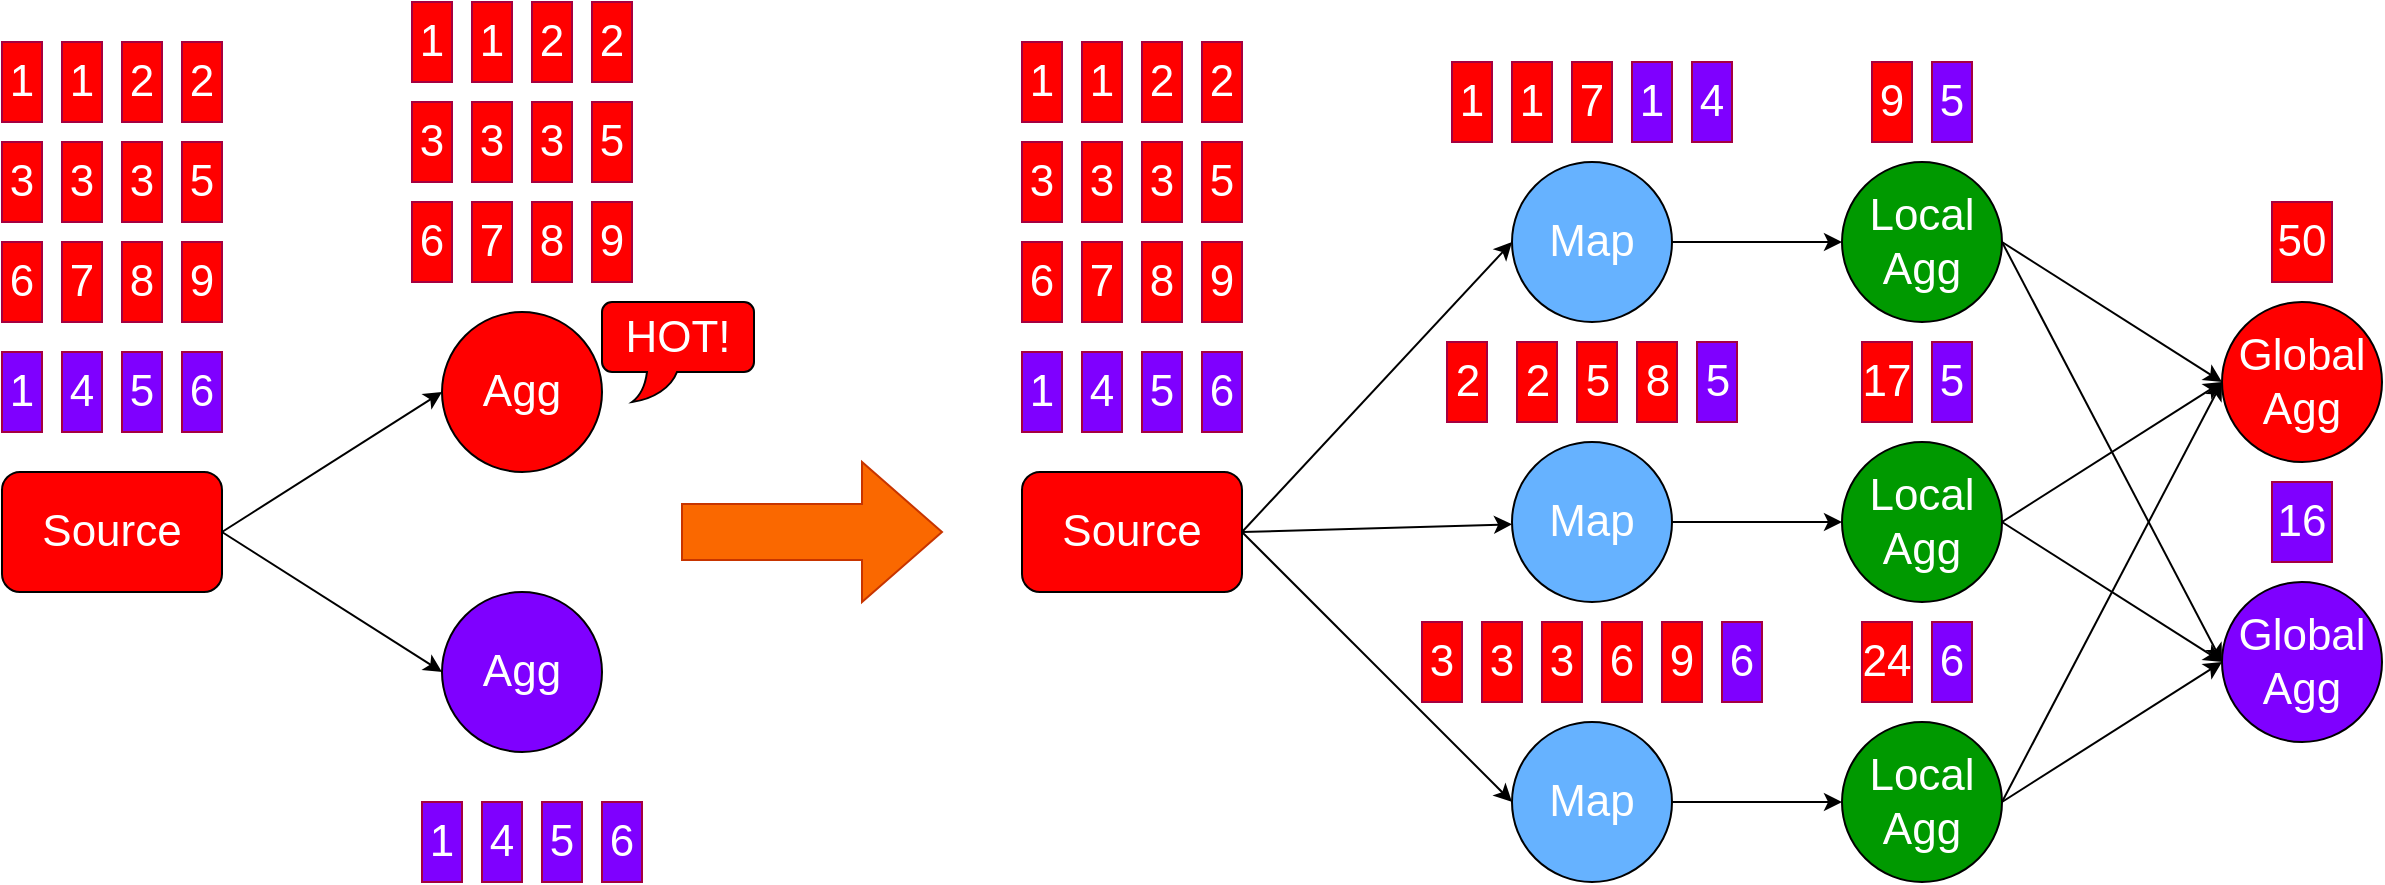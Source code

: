 <mxfile version="14.6.12" type="github">
  <diagram id="zXwTcbwHXeY-4p3rWh2A" name="Page-1">
    <mxGraphModel dx="1550" dy="868" grid="1" gridSize="10" guides="1" tooltips="1" connect="1" arrows="1" fold="1" page="1" pageScale="1" pageWidth="827" pageHeight="1169" math="0" shadow="0">
      <root>
        <mxCell id="0" />
        <mxCell id="1" parent="0" />
        <mxCell id="IjU1m3otz2W7L9WKnDXW-1" value="1" style="rounded=0;whiteSpace=wrap;html=1;strokeColor=#A50040;fontColor=#ffffff;fillColor=#FF0000;fontSize=22;" vertex="1" parent="1">
          <mxGeometry x="80" y="160" width="20" height="40" as="geometry" />
        </mxCell>
        <mxCell id="IjU1m3otz2W7L9WKnDXW-2" value="1" style="rounded=0;whiteSpace=wrap;html=1;strokeColor=#A50040;fontColor=#ffffff;fillColor=#FF0000;fontSize=22;" vertex="1" parent="1">
          <mxGeometry x="110" y="160" width="20" height="40" as="geometry" />
        </mxCell>
        <mxCell id="IjU1m3otz2W7L9WKnDXW-3" value="2" style="rounded=0;whiteSpace=wrap;html=1;strokeColor=#A50040;fontColor=#ffffff;fillColor=#FF0000;fontSize=22;" vertex="1" parent="1">
          <mxGeometry x="140" y="160" width="20" height="40" as="geometry" />
        </mxCell>
        <mxCell id="IjU1m3otz2W7L9WKnDXW-4" value="2" style="rounded=0;whiteSpace=wrap;html=1;strokeColor=#A50040;fontColor=#ffffff;fillColor=#FF0000;fontSize=22;" vertex="1" parent="1">
          <mxGeometry x="170" y="160" width="20" height="40" as="geometry" />
        </mxCell>
        <mxCell id="IjU1m3otz2W7L9WKnDXW-5" value="3" style="rounded=0;whiteSpace=wrap;html=1;strokeColor=#A50040;fontColor=#ffffff;fillColor=#FF0000;fontSize=22;" vertex="1" parent="1">
          <mxGeometry x="80" y="210" width="20" height="40" as="geometry" />
        </mxCell>
        <mxCell id="IjU1m3otz2W7L9WKnDXW-6" value="3" style="rounded=0;whiteSpace=wrap;html=1;strokeColor=#A50040;fontColor=#ffffff;fillColor=#FF0000;fontSize=22;" vertex="1" parent="1">
          <mxGeometry x="110" y="210" width="20" height="40" as="geometry" />
        </mxCell>
        <mxCell id="IjU1m3otz2W7L9WKnDXW-7" value="3" style="rounded=0;whiteSpace=wrap;html=1;strokeColor=#A50040;fontColor=#ffffff;fillColor=#FF0000;fontSize=22;" vertex="1" parent="1">
          <mxGeometry x="140" y="210" width="20" height="40" as="geometry" />
        </mxCell>
        <mxCell id="IjU1m3otz2W7L9WKnDXW-8" value="5" style="rounded=0;whiteSpace=wrap;html=1;strokeColor=#A50040;fontColor=#ffffff;fillColor=#FF0000;fontSize=22;" vertex="1" parent="1">
          <mxGeometry x="170" y="210" width="20" height="40" as="geometry" />
        </mxCell>
        <mxCell id="IjU1m3otz2W7L9WKnDXW-9" value="6" style="rounded=0;whiteSpace=wrap;html=1;strokeColor=#A50040;fontColor=#ffffff;fillColor=#FF0000;fontSize=22;" vertex="1" parent="1">
          <mxGeometry x="80" y="260" width="20" height="40" as="geometry" />
        </mxCell>
        <mxCell id="IjU1m3otz2W7L9WKnDXW-10" value="7" style="rounded=0;whiteSpace=wrap;html=1;strokeColor=#A50040;fontColor=#ffffff;fillColor=#FF0000;fontSize=22;" vertex="1" parent="1">
          <mxGeometry x="110" y="260" width="20" height="40" as="geometry" />
        </mxCell>
        <mxCell id="IjU1m3otz2W7L9WKnDXW-11" value="8" style="rounded=0;whiteSpace=wrap;html=1;strokeColor=#A50040;fontColor=#ffffff;fillColor=#FF0000;fontSize=22;" vertex="1" parent="1">
          <mxGeometry x="140" y="260" width="20" height="40" as="geometry" />
        </mxCell>
        <mxCell id="IjU1m3otz2W7L9WKnDXW-12" value="9" style="rounded=0;whiteSpace=wrap;html=1;strokeColor=#A50040;fontColor=#ffffff;fillColor=#FF0000;fontSize=22;" vertex="1" parent="1">
          <mxGeometry x="170" y="260" width="20" height="40" as="geometry" />
        </mxCell>
        <mxCell id="IjU1m3otz2W7L9WKnDXW-13" value="Source" style="rounded=1;whiteSpace=wrap;html=1;fontSize=22;fillColor=#FF0000;fontColor=#FFFFFF;" vertex="1" parent="1">
          <mxGeometry x="80" y="375" width="110" height="60" as="geometry" />
        </mxCell>
        <mxCell id="IjU1m3otz2W7L9WKnDXW-145" style="edgeStyle=orthogonalEdgeStyle;rounded=0;orthogonalLoop=1;jettySize=auto;html=1;fontSize=22;fontColor=#FFFFFF;" edge="1" parent="1" source="IjU1m3otz2W7L9WKnDXW-14" target="IjU1m3otz2W7L9WKnDXW-134">
          <mxGeometry relative="1" as="geometry" />
        </mxCell>
        <mxCell id="IjU1m3otz2W7L9WKnDXW-14" value="Map" style="ellipse;whiteSpace=wrap;html=1;aspect=fixed;fontSize=22;fontColor=#FFFFFF;fillColor=#66B2FF;" vertex="1" parent="1">
          <mxGeometry x="835" y="220" width="80" height="80" as="geometry" />
        </mxCell>
        <mxCell id="IjU1m3otz2W7L9WKnDXW-15" value="Map" style="ellipse;whiteSpace=wrap;html=1;aspect=fixed;fontSize=22;fontColor=#FFFFFF;fillColor=#66B2FF;" vertex="1" parent="1">
          <mxGeometry x="835" y="360" width="80" height="80" as="geometry" />
        </mxCell>
        <mxCell id="IjU1m3otz2W7L9WKnDXW-146" style="edgeStyle=orthogonalEdgeStyle;rounded=0;orthogonalLoop=1;jettySize=auto;html=1;entryX=0;entryY=0.5;entryDx=0;entryDy=0;fontSize=22;fontColor=#FFFFFF;" edge="1" parent="1" source="IjU1m3otz2W7L9WKnDXW-20" target="IjU1m3otz2W7L9WKnDXW-140">
          <mxGeometry relative="1" as="geometry" />
        </mxCell>
        <mxCell id="IjU1m3otz2W7L9WKnDXW-20" value="Map" style="ellipse;whiteSpace=wrap;html=1;aspect=fixed;fontSize=22;fillColor=#66B2FF;fontColor=#FFFFFF;" vertex="1" parent="1">
          <mxGeometry x="835" y="500" width="80" height="80" as="geometry" />
        </mxCell>
        <mxCell id="IjU1m3otz2W7L9WKnDXW-21" value="1" style="rounded=0;whiteSpace=wrap;html=1;strokeColor=#A50040;fontColor=#ffffff;fillColor=#FF0000;fontSize=22;" vertex="1" parent="1">
          <mxGeometry x="80" y="160" width="20" height="40" as="geometry" />
        </mxCell>
        <mxCell id="IjU1m3otz2W7L9WKnDXW-22" value="1" style="rounded=0;whiteSpace=wrap;html=1;strokeColor=#A50040;fontColor=#ffffff;fillColor=#FF0000;fontSize=22;" vertex="1" parent="1">
          <mxGeometry x="110" y="160" width="20" height="40" as="geometry" />
        </mxCell>
        <mxCell id="IjU1m3otz2W7L9WKnDXW-23" value="7" style="rounded=0;whiteSpace=wrap;html=1;strokeColor=#A50040;fontColor=#ffffff;fillColor=#FF0000;fontSize=22;" vertex="1" parent="1">
          <mxGeometry x="865" y="170" width="20" height="40" as="geometry" />
        </mxCell>
        <mxCell id="IjU1m3otz2W7L9WKnDXW-24" value="1" style="rounded=0;whiteSpace=wrap;html=1;strokeColor=#A50040;fontColor=#ffffff;fillColor=#FF0000;fontSize=22;" vertex="1" parent="1">
          <mxGeometry x="805" y="170" width="20" height="40" as="geometry" />
        </mxCell>
        <mxCell id="IjU1m3otz2W7L9WKnDXW-25" value="1" style="rounded=0;whiteSpace=wrap;html=1;strokeColor=#A50040;fontColor=#ffffff;fillColor=#FF0000;fontSize=22;" vertex="1" parent="1">
          <mxGeometry x="835" y="170" width="20" height="40" as="geometry" />
        </mxCell>
        <mxCell id="IjU1m3otz2W7L9WKnDXW-28" value="2" style="rounded=0;whiteSpace=wrap;html=1;strokeColor=#A50040;fontColor=#ffffff;fillColor=#FF0000;fontSize=22;" vertex="1" parent="1">
          <mxGeometry x="802.5" y="310" width="20" height="40" as="geometry" />
        </mxCell>
        <mxCell id="IjU1m3otz2W7L9WKnDXW-29" value="2" style="rounded=0;whiteSpace=wrap;html=1;strokeColor=#A50040;fontColor=#ffffff;fillColor=#FF0000;fontSize=22;" vertex="1" parent="1">
          <mxGeometry x="837.5" y="310" width="20" height="40" as="geometry" />
        </mxCell>
        <mxCell id="IjU1m3otz2W7L9WKnDXW-30" value="5" style="rounded=0;whiteSpace=wrap;html=1;strokeColor=#A50040;fontColor=#ffffff;fillColor=#FF0000;fontSize=22;" vertex="1" parent="1">
          <mxGeometry x="867.5" y="310" width="20" height="40" as="geometry" />
        </mxCell>
        <mxCell id="IjU1m3otz2W7L9WKnDXW-31" value="8" style="rounded=0;whiteSpace=wrap;html=1;strokeColor=#A50040;fontColor=#ffffff;fillColor=#FF0000;fontSize=22;" vertex="1" parent="1">
          <mxGeometry x="897.5" y="310" width="20" height="40" as="geometry" />
        </mxCell>
        <mxCell id="IjU1m3otz2W7L9WKnDXW-36" value="&lt;font color=&quot;#ffffff&quot;&gt;Agg&lt;/font&gt;" style="ellipse;whiteSpace=wrap;html=1;aspect=fixed;fontSize=22;fillColor=#FF0000;" vertex="1" parent="1">
          <mxGeometry x="300" y="295" width="80" height="80" as="geometry" />
        </mxCell>
        <mxCell id="IjU1m3otz2W7L9WKnDXW-37" value="1" style="rounded=0;whiteSpace=wrap;html=1;strokeColor=#A50040;fontColor=#ffffff;fontSize=22;fillColor=#7F00FF;" vertex="1" parent="1">
          <mxGeometry x="80" y="315" width="20" height="40" as="geometry" />
        </mxCell>
        <mxCell id="IjU1m3otz2W7L9WKnDXW-38" value="4" style="rounded=0;whiteSpace=wrap;html=1;strokeColor=#A50040;fontColor=#ffffff;fontSize=22;fillColor=#7F00FF;" vertex="1" parent="1">
          <mxGeometry x="110" y="315" width="20" height="40" as="geometry" />
        </mxCell>
        <mxCell id="IjU1m3otz2W7L9WKnDXW-39" value="5" style="rounded=0;whiteSpace=wrap;html=1;strokeColor=#A50040;fontColor=#ffffff;fontSize=22;fillColor=#7F00FF;" vertex="1" parent="1">
          <mxGeometry x="140" y="315" width="20" height="40" as="geometry" />
        </mxCell>
        <mxCell id="IjU1m3otz2W7L9WKnDXW-40" value="6" style="rounded=0;whiteSpace=wrap;html=1;strokeColor=#A50040;fontColor=#ffffff;fontSize=22;fillColor=#7F00FF;" vertex="1" parent="1">
          <mxGeometry x="170" y="315" width="20" height="40" as="geometry" />
        </mxCell>
        <mxCell id="IjU1m3otz2W7L9WKnDXW-41" value="Agg" style="ellipse;whiteSpace=wrap;html=1;aspect=fixed;fontSize=22;fillColor=#7F00FF;fontColor=#FFFFFF;" vertex="1" parent="1">
          <mxGeometry x="300" y="435" width="80" height="80" as="geometry" />
        </mxCell>
        <mxCell id="IjU1m3otz2W7L9WKnDXW-42" value="1" style="rounded=0;whiteSpace=wrap;html=1;strokeColor=#A50040;fontColor=#ffffff;fillColor=#FF0000;fontSize=22;" vertex="1" parent="1">
          <mxGeometry x="285" y="140" width="20" height="40" as="geometry" />
        </mxCell>
        <mxCell id="IjU1m3otz2W7L9WKnDXW-43" value="1" style="rounded=0;whiteSpace=wrap;html=1;strokeColor=#A50040;fontColor=#ffffff;fillColor=#FF0000;fontSize=22;" vertex="1" parent="1">
          <mxGeometry x="315" y="140" width="20" height="40" as="geometry" />
        </mxCell>
        <mxCell id="IjU1m3otz2W7L9WKnDXW-44" value="2" style="rounded=0;whiteSpace=wrap;html=1;strokeColor=#A50040;fontColor=#ffffff;fillColor=#FF0000;fontSize=22;" vertex="1" parent="1">
          <mxGeometry x="345" y="140" width="20" height="40" as="geometry" />
        </mxCell>
        <mxCell id="IjU1m3otz2W7L9WKnDXW-45" value="2" style="rounded=0;whiteSpace=wrap;html=1;strokeColor=#A50040;fontColor=#ffffff;fillColor=#FF0000;fontSize=22;" vertex="1" parent="1">
          <mxGeometry x="375" y="140" width="20" height="40" as="geometry" />
        </mxCell>
        <mxCell id="IjU1m3otz2W7L9WKnDXW-46" value="3" style="rounded=0;whiteSpace=wrap;html=1;strokeColor=#A50040;fontColor=#ffffff;fillColor=#FF0000;fontSize=22;" vertex="1" parent="1">
          <mxGeometry x="285" y="190" width="20" height="40" as="geometry" />
        </mxCell>
        <mxCell id="IjU1m3otz2W7L9WKnDXW-47" value="3" style="rounded=0;whiteSpace=wrap;html=1;strokeColor=#A50040;fontColor=#ffffff;fillColor=#FF0000;fontSize=22;" vertex="1" parent="1">
          <mxGeometry x="315" y="190" width="20" height="40" as="geometry" />
        </mxCell>
        <mxCell id="IjU1m3otz2W7L9WKnDXW-48" value="3" style="rounded=0;whiteSpace=wrap;html=1;strokeColor=#A50040;fontColor=#ffffff;fillColor=#FF0000;fontSize=22;" vertex="1" parent="1">
          <mxGeometry x="345" y="190" width="20" height="40" as="geometry" />
        </mxCell>
        <mxCell id="IjU1m3otz2W7L9WKnDXW-49" value="5" style="rounded=0;whiteSpace=wrap;html=1;strokeColor=#A50040;fontColor=#ffffff;fillColor=#FF0000;fontSize=22;" vertex="1" parent="1">
          <mxGeometry x="375" y="190" width="20" height="40" as="geometry" />
        </mxCell>
        <mxCell id="IjU1m3otz2W7L9WKnDXW-50" value="6" style="rounded=0;whiteSpace=wrap;html=1;strokeColor=#A50040;fontColor=#ffffff;fillColor=#FF0000;fontSize=22;" vertex="1" parent="1">
          <mxGeometry x="285" y="240" width="20" height="40" as="geometry" />
        </mxCell>
        <mxCell id="IjU1m3otz2W7L9WKnDXW-51" value="7" style="rounded=0;whiteSpace=wrap;html=1;strokeColor=#A50040;fontColor=#ffffff;fontSize=22;fillColor=#FF0000;" vertex="1" parent="1">
          <mxGeometry x="315" y="240" width="20" height="40" as="geometry" />
        </mxCell>
        <mxCell id="IjU1m3otz2W7L9WKnDXW-52" value="8" style="rounded=0;whiteSpace=wrap;html=1;strokeColor=#A50040;fontColor=#ffffff;fillColor=#FF0000;fontSize=22;" vertex="1" parent="1">
          <mxGeometry x="345" y="240" width="20" height="40" as="geometry" />
        </mxCell>
        <mxCell id="IjU1m3otz2W7L9WKnDXW-53" value="9" style="rounded=0;whiteSpace=wrap;html=1;strokeColor=#A50040;fontColor=#ffffff;fillColor=#FF0000;fontSize=22;" vertex="1" parent="1">
          <mxGeometry x="375" y="240" width="20" height="40" as="geometry" />
        </mxCell>
        <mxCell id="IjU1m3otz2W7L9WKnDXW-54" value="1" style="rounded=0;whiteSpace=wrap;html=1;strokeColor=#A50040;fontColor=#ffffff;fillColor=#FF0000;fontSize=22;" vertex="1" parent="1">
          <mxGeometry x="285" y="140" width="20" height="40" as="geometry" />
        </mxCell>
        <mxCell id="IjU1m3otz2W7L9WKnDXW-55" value="1" style="rounded=0;whiteSpace=wrap;html=1;strokeColor=#A50040;fontColor=#ffffff;fillColor=#FF0000;fontSize=22;" vertex="1" parent="1">
          <mxGeometry x="315" y="140" width="20" height="40" as="geometry" />
        </mxCell>
        <mxCell id="IjU1m3otz2W7L9WKnDXW-56" value="1" style="rounded=0;whiteSpace=wrap;html=1;strokeColor=#A50040;fontColor=#ffffff;fontSize=22;fillColor=#7F00FF;" vertex="1" parent="1">
          <mxGeometry x="290" y="540" width="20" height="40" as="geometry" />
        </mxCell>
        <mxCell id="IjU1m3otz2W7L9WKnDXW-57" value="4" style="rounded=0;whiteSpace=wrap;html=1;strokeColor=#A50040;fontColor=#ffffff;fontSize=22;fillColor=#7F00FF;" vertex="1" parent="1">
          <mxGeometry x="320" y="540" width="20" height="40" as="geometry" />
        </mxCell>
        <mxCell id="IjU1m3otz2W7L9WKnDXW-58" value="5" style="rounded=0;whiteSpace=wrap;html=1;strokeColor=#A50040;fontColor=#ffffff;fontSize=22;fillColor=#7F00FF;" vertex="1" parent="1">
          <mxGeometry x="350" y="540" width="20" height="40" as="geometry" />
        </mxCell>
        <mxCell id="IjU1m3otz2W7L9WKnDXW-59" value="6" style="rounded=0;whiteSpace=wrap;html=1;strokeColor=#A50040;fontColor=#ffffff;fontSize=22;fillColor=#7F00FF;" vertex="1" parent="1">
          <mxGeometry x="380" y="540" width="20" height="40" as="geometry" />
        </mxCell>
        <mxCell id="IjU1m3otz2W7L9WKnDXW-60" value="" style="endArrow=classic;html=1;fontSize=22;exitX=1;exitY=0.5;exitDx=0;exitDy=0;entryX=0;entryY=0.5;entryDx=0;entryDy=0;" edge="1" parent="1" source="IjU1m3otz2W7L9WKnDXW-13" target="IjU1m3otz2W7L9WKnDXW-36">
          <mxGeometry width="50" height="50" relative="1" as="geometry">
            <mxPoint x="390" y="470" as="sourcePoint" />
            <mxPoint x="440" y="420" as="targetPoint" />
          </mxGeometry>
        </mxCell>
        <mxCell id="IjU1m3otz2W7L9WKnDXW-61" value="" style="endArrow=classic;html=1;fontSize=22;exitX=1;exitY=0.5;exitDx=0;exitDy=0;entryX=0;entryY=0.5;entryDx=0;entryDy=0;" edge="1" parent="1" source="IjU1m3otz2W7L9WKnDXW-13" target="IjU1m3otz2W7L9WKnDXW-41">
          <mxGeometry width="50" height="50" relative="1" as="geometry">
            <mxPoint x="200" y="415" as="sourcePoint" />
            <mxPoint x="310" y="345" as="targetPoint" />
          </mxGeometry>
        </mxCell>
        <mxCell id="IjU1m3otz2W7L9WKnDXW-62" value="&lt;font color=&quot;#ffffff&quot;&gt;HOT!&lt;/font&gt;" style="whiteSpace=wrap;html=1;shape=mxgraph.basic.roundRectCallout;dx=30;dy=15;size=5;boundedLbl=1;fontSize=22;fillColor=#FF0000;" vertex="1" parent="1">
          <mxGeometry x="380" y="290" width="76" height="50" as="geometry" />
        </mxCell>
        <mxCell id="IjU1m3otz2W7L9WKnDXW-63" value="" style="html=1;shadow=0;dashed=0;align=center;verticalAlign=middle;shape=mxgraph.arrows2.arrow;dy=0.6;dx=40;notch=0;fontSize=22;fontColor=#000000;strokeColor=#C73500;fillColor=#fa6800;" vertex="1" parent="1">
          <mxGeometry x="420" y="370" width="130" height="70" as="geometry" />
        </mxCell>
        <mxCell id="IjU1m3otz2W7L9WKnDXW-102" value="1" style="rounded=0;whiteSpace=wrap;html=1;strokeColor=#A50040;fontColor=#ffffff;fillColor=#FF0000;fontSize=22;" vertex="1" parent="1">
          <mxGeometry x="590" y="160" width="20" height="40" as="geometry" />
        </mxCell>
        <mxCell id="IjU1m3otz2W7L9WKnDXW-103" value="1" style="rounded=0;whiteSpace=wrap;html=1;strokeColor=#A50040;fontColor=#ffffff;fillColor=#FF0000;fontSize=22;" vertex="1" parent="1">
          <mxGeometry x="620" y="160" width="20" height="40" as="geometry" />
        </mxCell>
        <mxCell id="IjU1m3otz2W7L9WKnDXW-104" value="2" style="rounded=0;whiteSpace=wrap;html=1;strokeColor=#A50040;fontColor=#ffffff;fillColor=#FF0000;fontSize=22;" vertex="1" parent="1">
          <mxGeometry x="650" y="160" width="20" height="40" as="geometry" />
        </mxCell>
        <mxCell id="IjU1m3otz2W7L9WKnDXW-105" value="2" style="rounded=0;whiteSpace=wrap;html=1;strokeColor=#A50040;fontColor=#ffffff;fillColor=#FF0000;fontSize=22;" vertex="1" parent="1">
          <mxGeometry x="680" y="160" width="20" height="40" as="geometry" />
        </mxCell>
        <mxCell id="IjU1m3otz2W7L9WKnDXW-106" value="3" style="rounded=0;whiteSpace=wrap;html=1;strokeColor=#A50040;fontColor=#ffffff;fillColor=#FF0000;fontSize=22;" vertex="1" parent="1">
          <mxGeometry x="590" y="210" width="20" height="40" as="geometry" />
        </mxCell>
        <mxCell id="IjU1m3otz2W7L9WKnDXW-107" value="3" style="rounded=0;whiteSpace=wrap;html=1;strokeColor=#A50040;fontColor=#ffffff;fillColor=#FF0000;fontSize=22;" vertex="1" parent="1">
          <mxGeometry x="620" y="210" width="20" height="40" as="geometry" />
        </mxCell>
        <mxCell id="IjU1m3otz2W7L9WKnDXW-108" value="3" style="rounded=0;whiteSpace=wrap;html=1;strokeColor=#A50040;fontColor=#ffffff;fillColor=#FF0000;fontSize=22;" vertex="1" parent="1">
          <mxGeometry x="650" y="210" width="20" height="40" as="geometry" />
        </mxCell>
        <mxCell id="IjU1m3otz2W7L9WKnDXW-109" value="5" style="rounded=0;whiteSpace=wrap;html=1;strokeColor=#A50040;fontColor=#ffffff;fillColor=#FF0000;fontSize=22;" vertex="1" parent="1">
          <mxGeometry x="680" y="210" width="20" height="40" as="geometry" />
        </mxCell>
        <mxCell id="IjU1m3otz2W7L9WKnDXW-110" value="6" style="rounded=0;whiteSpace=wrap;html=1;strokeColor=#A50040;fontColor=#ffffff;fillColor=#FF0000;fontSize=22;" vertex="1" parent="1">
          <mxGeometry x="590" y="260" width="20" height="40" as="geometry" />
        </mxCell>
        <mxCell id="IjU1m3otz2W7L9WKnDXW-111" value="7" style="rounded=0;whiteSpace=wrap;html=1;strokeColor=#A50040;fontColor=#ffffff;fillColor=#FF0000;fontSize=22;" vertex="1" parent="1">
          <mxGeometry x="620" y="260" width="20" height="40" as="geometry" />
        </mxCell>
        <mxCell id="IjU1m3otz2W7L9WKnDXW-112" value="8" style="rounded=0;whiteSpace=wrap;html=1;strokeColor=#A50040;fontColor=#ffffff;fillColor=#FF0000;fontSize=22;" vertex="1" parent="1">
          <mxGeometry x="650" y="260" width="20" height="40" as="geometry" />
        </mxCell>
        <mxCell id="IjU1m3otz2W7L9WKnDXW-113" value="9" style="rounded=0;whiteSpace=wrap;html=1;strokeColor=#A50040;fontColor=#ffffff;fillColor=#FF0000;fontSize=22;" vertex="1" parent="1">
          <mxGeometry x="680" y="260" width="20" height="40" as="geometry" />
        </mxCell>
        <mxCell id="IjU1m3otz2W7L9WKnDXW-114" value="Source" style="rounded=1;whiteSpace=wrap;html=1;fontSize=22;fillColor=#FF0000;fontColor=#FFFFFF;" vertex="1" parent="1">
          <mxGeometry x="590" y="375" width="110" height="60" as="geometry" />
        </mxCell>
        <mxCell id="IjU1m3otz2W7L9WKnDXW-115" value="1" style="rounded=0;whiteSpace=wrap;html=1;strokeColor=#A50040;fontColor=#ffffff;fillColor=#FF0000;fontSize=22;" vertex="1" parent="1">
          <mxGeometry x="590" y="160" width="20" height="40" as="geometry" />
        </mxCell>
        <mxCell id="IjU1m3otz2W7L9WKnDXW-116" value="1" style="rounded=0;whiteSpace=wrap;html=1;strokeColor=#A50040;fontColor=#ffffff;fillColor=#FF0000;fontSize=22;" vertex="1" parent="1">
          <mxGeometry x="620" y="160" width="20" height="40" as="geometry" />
        </mxCell>
        <mxCell id="IjU1m3otz2W7L9WKnDXW-117" value="1" style="rounded=0;whiteSpace=wrap;html=1;strokeColor=#A50040;fontColor=#ffffff;fontSize=22;fillColor=#7F00FF;" vertex="1" parent="1">
          <mxGeometry x="590" y="315" width="20" height="40" as="geometry" />
        </mxCell>
        <mxCell id="IjU1m3otz2W7L9WKnDXW-118" value="4" style="rounded=0;whiteSpace=wrap;html=1;strokeColor=#A50040;fontColor=#ffffff;fontSize=22;fillColor=#7F00FF;" vertex="1" parent="1">
          <mxGeometry x="620" y="315" width="20" height="40" as="geometry" />
        </mxCell>
        <mxCell id="IjU1m3otz2W7L9WKnDXW-119" value="5" style="rounded=0;whiteSpace=wrap;html=1;strokeColor=#A50040;fontColor=#ffffff;fontSize=22;fillColor=#7F00FF;" vertex="1" parent="1">
          <mxGeometry x="650" y="315" width="20" height="40" as="geometry" />
        </mxCell>
        <mxCell id="IjU1m3otz2W7L9WKnDXW-120" value="6" style="rounded=0;whiteSpace=wrap;html=1;strokeColor=#A50040;fontColor=#ffffff;fontSize=22;fillColor=#7F00FF;" vertex="1" parent="1">
          <mxGeometry x="680" y="315" width="20" height="40" as="geometry" />
        </mxCell>
        <mxCell id="IjU1m3otz2W7L9WKnDXW-121" value="3" style="rounded=0;whiteSpace=wrap;html=1;strokeColor=#A50040;fontColor=#ffffff;fillColor=#FF0000;fontSize=22;" vertex="1" parent="1">
          <mxGeometry x="790" y="450" width="20" height="40" as="geometry" />
        </mxCell>
        <mxCell id="IjU1m3otz2W7L9WKnDXW-122" value="3" style="rounded=0;whiteSpace=wrap;html=1;strokeColor=#A50040;fontColor=#ffffff;fillColor=#FF0000;fontSize=22;" vertex="1" parent="1">
          <mxGeometry x="820" y="450" width="20" height="40" as="geometry" />
        </mxCell>
        <mxCell id="IjU1m3otz2W7L9WKnDXW-123" value="3" style="rounded=0;whiteSpace=wrap;html=1;strokeColor=#A50040;fontColor=#ffffff;fillColor=#FF0000;fontSize=22;" vertex="1" parent="1">
          <mxGeometry x="850" y="450" width="20" height="40" as="geometry" />
        </mxCell>
        <mxCell id="IjU1m3otz2W7L9WKnDXW-124" value="6" style="rounded=0;whiteSpace=wrap;html=1;strokeColor=#A50040;fontColor=#ffffff;fillColor=#FF0000;fontSize=22;" vertex="1" parent="1">
          <mxGeometry x="880" y="450" width="20" height="40" as="geometry" />
        </mxCell>
        <mxCell id="IjU1m3otz2W7L9WKnDXW-125" value="9" style="rounded=0;whiteSpace=wrap;html=1;strokeColor=#A50040;fontColor=#ffffff;fillColor=#FF0000;fontSize=22;" vertex="1" parent="1">
          <mxGeometry x="910" y="450" width="20" height="40" as="geometry" />
        </mxCell>
        <mxCell id="IjU1m3otz2W7L9WKnDXW-127" value="1" style="rounded=0;whiteSpace=wrap;html=1;strokeColor=#A50040;fontColor=#ffffff;fontSize=22;fillColor=#7F00FF;" vertex="1" parent="1">
          <mxGeometry x="895" y="170" width="20" height="40" as="geometry" />
        </mxCell>
        <mxCell id="IjU1m3otz2W7L9WKnDXW-128" value="4" style="rounded=0;whiteSpace=wrap;html=1;strokeColor=#A50040;fontColor=#ffffff;fontSize=22;fillColor=#7F00FF;" vertex="1" parent="1">
          <mxGeometry x="925" y="170" width="20" height="40" as="geometry" />
        </mxCell>
        <mxCell id="IjU1m3otz2W7L9WKnDXW-129" value="5" style="rounded=0;whiteSpace=wrap;html=1;strokeColor=#A50040;fontColor=#ffffff;fontSize=22;fillColor=#7F00FF;" vertex="1" parent="1">
          <mxGeometry x="927.5" y="310" width="20" height="40" as="geometry" />
        </mxCell>
        <mxCell id="IjU1m3otz2W7L9WKnDXW-130" value="6" style="rounded=0;whiteSpace=wrap;html=1;strokeColor=#A50040;fontColor=#ffffff;fontSize=22;fillColor=#7F00FF;" vertex="1" parent="1">
          <mxGeometry x="940" y="450" width="20" height="40" as="geometry" />
        </mxCell>
        <mxCell id="IjU1m3otz2W7L9WKnDXW-131" value="" style="endArrow=classic;html=1;fontSize=22;exitX=1;exitY=0.5;exitDx=0;exitDy=0;entryX=0;entryY=0.5;entryDx=0;entryDy=0;" edge="1" parent="1" source="IjU1m3otz2W7L9WKnDXW-114" target="IjU1m3otz2W7L9WKnDXW-14">
          <mxGeometry width="50" height="50" relative="1" as="geometry">
            <mxPoint x="140" y="415" as="sourcePoint" />
            <mxPoint x="250" y="345" as="targetPoint" />
          </mxGeometry>
        </mxCell>
        <mxCell id="IjU1m3otz2W7L9WKnDXW-132" value="" style="endArrow=classic;html=1;fontSize=22;exitX=1;exitY=0.5;exitDx=0;exitDy=0;" edge="1" parent="1" source="IjU1m3otz2W7L9WKnDXW-114" target="IjU1m3otz2W7L9WKnDXW-15">
          <mxGeometry width="50" height="50" relative="1" as="geometry">
            <mxPoint x="710" y="415" as="sourcePoint" />
            <mxPoint x="1015" y="275" as="targetPoint" />
          </mxGeometry>
        </mxCell>
        <mxCell id="IjU1m3otz2W7L9WKnDXW-133" value="" style="endArrow=classic;html=1;fontSize=22;exitX=1;exitY=0.5;exitDx=0;exitDy=0;entryX=0;entryY=0.5;entryDx=0;entryDy=0;" edge="1" parent="1" source="IjU1m3otz2W7L9WKnDXW-114" target="IjU1m3otz2W7L9WKnDXW-20">
          <mxGeometry width="50" height="50" relative="1" as="geometry">
            <mxPoint x="720" y="425" as="sourcePoint" />
            <mxPoint x="1025" y="285" as="targetPoint" />
          </mxGeometry>
        </mxCell>
        <mxCell id="IjU1m3otz2W7L9WKnDXW-134" value="Local&lt;br&gt;Agg" style="ellipse;whiteSpace=wrap;html=1;aspect=fixed;fontSize=22;fontColor=#FFFFFF;fillColor=#009900;" vertex="1" parent="1">
          <mxGeometry x="1000" y="220" width="80" height="80" as="geometry" />
        </mxCell>
        <mxCell id="IjU1m3otz2W7L9WKnDXW-135" value="9" style="rounded=0;whiteSpace=wrap;html=1;strokeColor=#A50040;fontColor=#ffffff;fillColor=#FF0000;fontSize=22;" vertex="1" parent="1">
          <mxGeometry x="1015" y="170" width="20" height="40" as="geometry" />
        </mxCell>
        <mxCell id="IjU1m3otz2W7L9WKnDXW-136" value="5" style="rounded=0;whiteSpace=wrap;html=1;strokeColor=#A50040;fontColor=#ffffff;fontSize=22;fillColor=#7F00FF;" vertex="1" parent="1">
          <mxGeometry x="1045" y="170" width="20" height="40" as="geometry" />
        </mxCell>
        <mxCell id="IjU1m3otz2W7L9WKnDXW-137" value="Local&lt;br&gt;Agg" style="ellipse;whiteSpace=wrap;html=1;aspect=fixed;fontSize=22;fontColor=#FFFFFF;fillColor=#009900;" vertex="1" parent="1">
          <mxGeometry x="1000" y="360" width="80" height="80" as="geometry" />
        </mxCell>
        <mxCell id="IjU1m3otz2W7L9WKnDXW-138" value="17" style="rounded=0;whiteSpace=wrap;html=1;strokeColor=#A50040;fontColor=#ffffff;fillColor=#FF0000;fontSize=22;" vertex="1" parent="1">
          <mxGeometry x="1010" y="310" width="25" height="40" as="geometry" />
        </mxCell>
        <mxCell id="IjU1m3otz2W7L9WKnDXW-139" value="5" style="rounded=0;whiteSpace=wrap;html=1;strokeColor=#A50040;fontColor=#ffffff;fontSize=22;fillColor=#7F00FF;" vertex="1" parent="1">
          <mxGeometry x="1045" y="310" width="20" height="40" as="geometry" />
        </mxCell>
        <mxCell id="IjU1m3otz2W7L9WKnDXW-140" value="Local&lt;br&gt;Agg" style="ellipse;whiteSpace=wrap;html=1;aspect=fixed;fontSize=22;fontColor=#FFFFFF;fillColor=#009900;" vertex="1" parent="1">
          <mxGeometry x="1000" y="500" width="80" height="80" as="geometry" />
        </mxCell>
        <mxCell id="IjU1m3otz2W7L9WKnDXW-141" value="24" style="rounded=0;whiteSpace=wrap;html=1;strokeColor=#A50040;fontColor=#ffffff;fillColor=#FF0000;fontSize=22;" vertex="1" parent="1">
          <mxGeometry x="1010" y="450" width="25" height="40" as="geometry" />
        </mxCell>
        <mxCell id="IjU1m3otz2W7L9WKnDXW-142" value="6" style="rounded=0;whiteSpace=wrap;html=1;strokeColor=#A50040;fontColor=#ffffff;fontSize=22;fillColor=#7F00FF;" vertex="1" parent="1">
          <mxGeometry x="1045" y="450" width="20" height="40" as="geometry" />
        </mxCell>
        <mxCell id="IjU1m3otz2W7L9WKnDXW-144" value="" style="endArrow=classic;html=1;fontSize=22;exitX=1;exitY=0.5;exitDx=0;exitDy=0;entryX=0;entryY=0.5;entryDx=0;entryDy=0;" edge="1" parent="1" source="IjU1m3otz2W7L9WKnDXW-15" target="IjU1m3otz2W7L9WKnDXW-137">
          <mxGeometry width="50" height="50" relative="1" as="geometry">
            <mxPoint x="660" y="415" as="sourcePoint" />
            <mxPoint x="845.01" y="410.889" as="targetPoint" />
          </mxGeometry>
        </mxCell>
        <mxCell id="IjU1m3otz2W7L9WKnDXW-147" value="&lt;font color=&quot;#ffffff&quot;&gt;Global&lt;br&gt;Agg&lt;/font&gt;" style="ellipse;whiteSpace=wrap;html=1;aspect=fixed;fontSize=22;fillColor=#FF0000;" vertex="1" parent="1">
          <mxGeometry x="1190" y="290" width="80" height="80" as="geometry" />
        </mxCell>
        <mxCell id="IjU1m3otz2W7L9WKnDXW-148" value="&lt;font face=&quot;helvetica&quot;&gt;Global&lt;br&gt;&lt;/font&gt;Agg" style="ellipse;whiteSpace=wrap;html=1;aspect=fixed;fontSize=22;fillColor=#7F00FF;fontColor=#FFFFFF;" vertex="1" parent="1">
          <mxGeometry x="1190" y="430" width="80" height="80" as="geometry" />
        </mxCell>
        <mxCell id="IjU1m3otz2W7L9WKnDXW-150" value="" style="endArrow=classic;html=1;fontSize=22;exitX=1;exitY=0.5;exitDx=0;exitDy=0;entryX=0;entryY=0.5;entryDx=0;entryDy=0;" edge="1" parent="1" source="IjU1m3otz2W7L9WKnDXW-134" target="IjU1m3otz2W7L9WKnDXW-147">
          <mxGeometry width="50" height="50" relative="1" as="geometry">
            <mxPoint x="620" y="415" as="sourcePoint" />
            <mxPoint x="805" y="270" as="targetPoint" />
          </mxGeometry>
        </mxCell>
        <mxCell id="IjU1m3otz2W7L9WKnDXW-152" value="" style="endArrow=classic;html=1;fontSize=22;exitX=1;exitY=0.5;exitDx=0;exitDy=0;entryX=0;entryY=0.5;entryDx=0;entryDy=0;" edge="1" parent="1" source="IjU1m3otz2W7L9WKnDXW-134" target="IjU1m3otz2W7L9WKnDXW-148">
          <mxGeometry width="50" height="50" relative="1" as="geometry">
            <mxPoint x="1090" y="270" as="sourcePoint" />
            <mxPoint x="1200" y="340" as="targetPoint" />
          </mxGeometry>
        </mxCell>
        <mxCell id="IjU1m3otz2W7L9WKnDXW-153" value="" style="endArrow=classic;html=1;fontSize=22;exitX=1;exitY=0.5;exitDx=0;exitDy=0;" edge="1" parent="1" source="IjU1m3otz2W7L9WKnDXW-137">
          <mxGeometry width="50" height="50" relative="1" as="geometry">
            <mxPoint x="1090" y="270" as="sourcePoint" />
            <mxPoint x="1190" y="470" as="targetPoint" />
          </mxGeometry>
        </mxCell>
        <mxCell id="IjU1m3otz2W7L9WKnDXW-154" value="" style="endArrow=classic;html=1;fontSize=22;exitX=1;exitY=0.5;exitDx=0;exitDy=0;entryX=0;entryY=0.5;entryDx=0;entryDy=0;" edge="1" parent="1" source="IjU1m3otz2W7L9WKnDXW-137" target="IjU1m3otz2W7L9WKnDXW-147">
          <mxGeometry width="50" height="50" relative="1" as="geometry">
            <mxPoint x="1090" y="410" as="sourcePoint" />
            <mxPoint x="1200" y="480" as="targetPoint" />
          </mxGeometry>
        </mxCell>
        <mxCell id="IjU1m3otz2W7L9WKnDXW-155" value="" style="endArrow=classic;html=1;fontSize=22;exitX=1;exitY=0.5;exitDx=0;exitDy=0;entryX=0;entryY=0.5;entryDx=0;entryDy=0;" edge="1" parent="1" source="IjU1m3otz2W7L9WKnDXW-140" target="IjU1m3otz2W7L9WKnDXW-147">
          <mxGeometry width="50" height="50" relative="1" as="geometry">
            <mxPoint x="1090" y="410" as="sourcePoint" />
            <mxPoint x="1200" y="340" as="targetPoint" />
          </mxGeometry>
        </mxCell>
        <mxCell id="IjU1m3otz2W7L9WKnDXW-156" value="" style="endArrow=classic;html=1;fontSize=22;exitX=1;exitY=0.5;exitDx=0;exitDy=0;entryX=0;entryY=0.5;entryDx=0;entryDy=0;" edge="1" parent="1" source="IjU1m3otz2W7L9WKnDXW-140" target="IjU1m3otz2W7L9WKnDXW-148">
          <mxGeometry width="50" height="50" relative="1" as="geometry">
            <mxPoint x="1090" y="410" as="sourcePoint" />
            <mxPoint x="1200" y="480" as="targetPoint" />
          </mxGeometry>
        </mxCell>
        <mxCell id="IjU1m3otz2W7L9WKnDXW-157" value="50" style="rounded=0;whiteSpace=wrap;html=1;strokeColor=#A50040;fontColor=#ffffff;fillColor=#FF0000;fontSize=22;" vertex="1" parent="1">
          <mxGeometry x="1215" y="240" width="30" height="40" as="geometry" />
        </mxCell>
        <mxCell id="IjU1m3otz2W7L9WKnDXW-158" value="16" style="rounded=0;whiteSpace=wrap;html=1;strokeColor=#A50040;fontColor=#ffffff;fontSize=22;fillColor=#7F00FF;" vertex="1" parent="1">
          <mxGeometry x="1215" y="380" width="30" height="40" as="geometry" />
        </mxCell>
      </root>
    </mxGraphModel>
  </diagram>
</mxfile>
